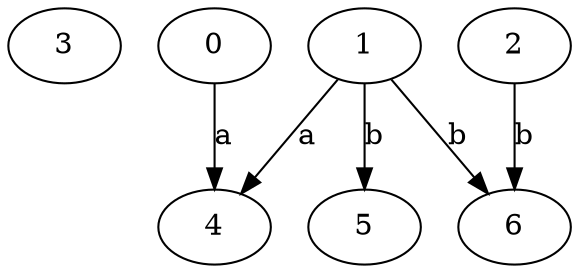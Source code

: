 strict digraph  {
3;
4;
0;
1;
2;
5;
6;
0 -> 4  [label=a];
1 -> 4  [label=a];
1 -> 5  [label=b];
1 -> 6  [label=b];
2 -> 6  [label=b];
}
